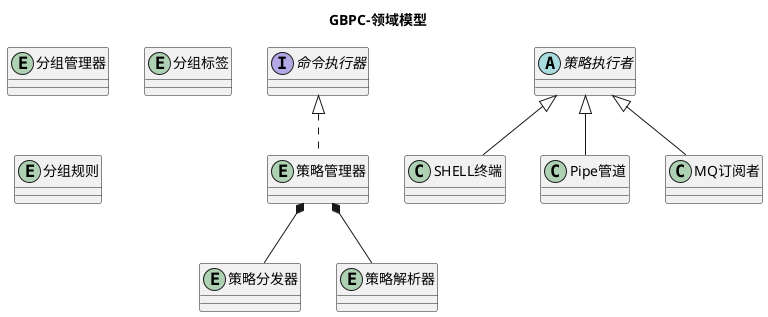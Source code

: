 @startuml ad-domain-model
title GBPC-领域模型
'abstract        抽象
'abstract class  抽象(等同abstract)
'annotation      注解
'circle          圆
'()              圆缩写形式
'class           类
'diamond         菱形
'<>              菱形写形式

'enum            枚举
interface "命令执行器" as sender
entity    "策略管理器" as policy_manager
entity    "策略分发器" as policy_sender
entity    "策略解析器" as policy_parser
sender<|..policy_manager
policy_manager *-- policy_parser
policy_manager *-- policy_sender


entity      分组管理器

entity       分组标签
entity       分组规则


abstract       "策略执行者" as Executor
Executor  <|-- SHELL终端
Executor  <|-- Pipe管道
Executor  <|-- MQ订阅者

'IPay<|..AliPay:【Realization】实现
'Computer o-- Keyboards:聚合
'Bird *-- Wing:组合

' ================================================================
newpage

title 注释
交通工具 <|--- 公交车
交通工具 <|--- 摩托车


note bottom: 注释在底部
note top of 交通工具: 注释在顶部
note left of 交通工具: 注释在左边
note right of 交通工具: 注释在右边
note on link #99FF99: 泛化(给连线添加注解)


note "使用双点连接\n到多个对象"  as N2 #f0f0f0

交通工具 .. N2
N2 .. 公交车
N2 .. 摩托车

class Server{
   - string Name
   + void Run()
   + void Run(int port)
}

note left of Server::Name
  给属性成员添加注释
end note
note left of Server::Run
  给方法添加注释
end note
note left of Server::"void Run(int port)"
  给【重载】方法添加注释
end note

newpage
title 定义类(两种)
'方式一
Object  <|-- ArrayList:泛化
Object : bool equals()
ArrayList : Object[] Data
ArrayList : int Size()

class Handler << general >>
Handler : Data char[]
Handler : DoSomething()

'方式二
class Dummy {
  string Filed1
  void Method1()
  {field} char Method1()
  {method} float Filed2
}
note bottom of Dummy:  可以使用field或method\n标识符强制声明字段或方法

'枚举
enum Sex {
  男
  女
}
@enduml